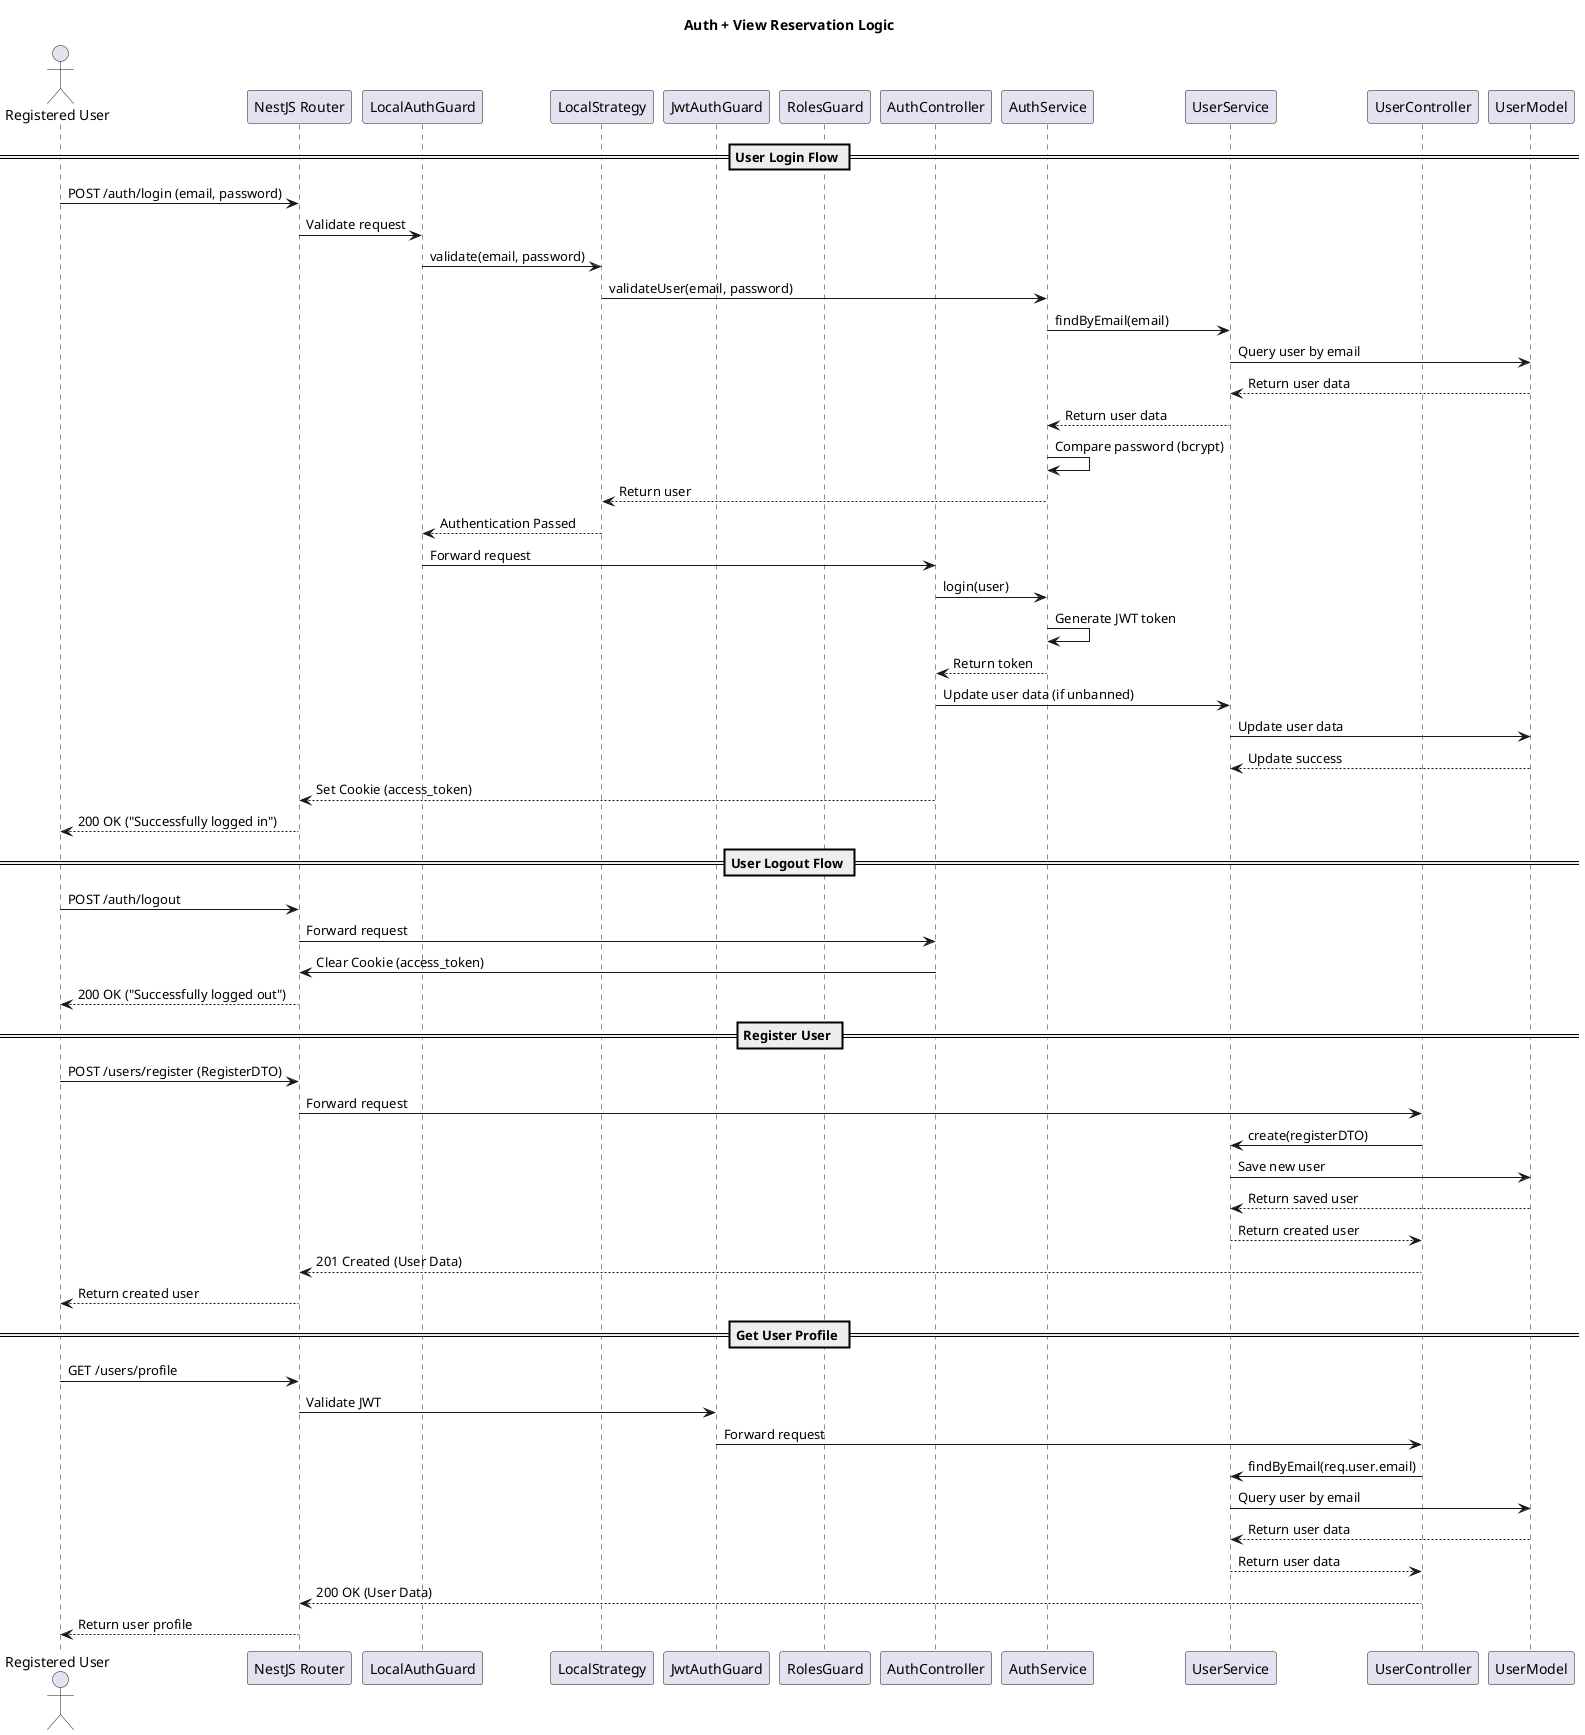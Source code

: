 
' register, login, logout
@startuml
title Auth + View Reservation Logic

actor "Registered User" as User


participant "NestJS Router" as Router
participant "LocalAuthGuard" as LocalAuthGuard
participant "LocalStrategy" as Strategy
participant "JwtAuthGuard" as JwtAuthGuard
participant "RolesGuard" as RolesGuard
participant "AuthController" as AuthController
participant "AuthService" as AuthService
participant "UserService" as UserService
participant "UserController" as UserController
participant "UserModel" as Database

== User Login Flow ==
User -> Router: POST /auth/login (email, password)
Router -> LocalAuthGuard: Validate request
LocalAuthGuard -> Strategy: validate(email, password)
Strategy -> AuthService: validateUser(email, password)
AuthService -> UserService: findByEmail(email)
UserService -> Database: Query user by email
Database --> UserService: Return user data
UserService --> AuthService: Return user data
AuthService -> AuthService: Compare password (bcrypt)
AuthService --> Strategy: Return user
Strategy --> LocalAuthGuard: Authentication Passed
LocalAuthGuard -> AuthController: Forward request
AuthController -> AuthService: login(user)
AuthService -> AuthService: Generate JWT token
AuthService --> AuthController: Return token
AuthController -> UserService: Update user data (if unbanned)
UserService -> Database: Update user data
Database --> UserService: Update success
AuthController --> Router: Set Cookie (access_token)
Router --> User: 200 OK ("Successfully logged in")

== User Logout Flow ==
User -> Router: POST /auth/logout
Router -> AuthController: Forward request
AuthController -> Router: Clear Cookie (access_token)
Router --> User: 200 OK ("Successfully logged out")

== Register User ==
User -> Router: POST /users/register (RegisterDTO)
Router -> UserController: Forward request
UserController -> UserService: create(registerDTO)
UserService -> Database: Save new user
Database --> UserService: Return saved user
UserService --> UserController: Return created user
UserController --> Router: 201 Created (User Data)
Router --> User: Return created user

== Get User Profile ==
User -> Router: GET /users/profile
Router -> JwtAuthGuard: Validate JWT
JwtAuthGuard -> UserController: Forward request
UserController -> UserService: findByEmail(req.user.email)
UserService -> Database: Query user by email
Database --> UserService: Return user data
UserService --> UserController: Return user data
UserController --> Router: 200 OK (User Data)
Router --> User: Return user profile


@enduml
